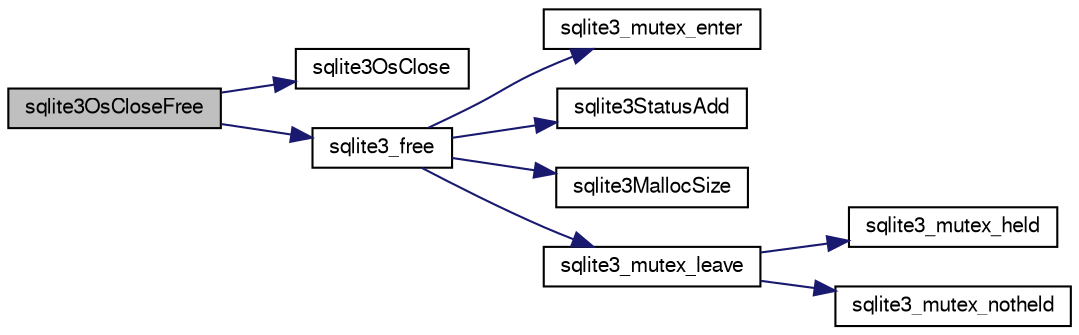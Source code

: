 digraph "sqlite3OsCloseFree"
{
  edge [fontname="FreeSans",fontsize="10",labelfontname="FreeSans",labelfontsize="10"];
  node [fontname="FreeSans",fontsize="10",shape=record];
  rankdir="LR";
  Node607029 [label="sqlite3OsCloseFree",height=0.2,width=0.4,color="black", fillcolor="grey75", style="filled", fontcolor="black"];
  Node607029 -> Node607030 [color="midnightblue",fontsize="10",style="solid",fontname="FreeSans"];
  Node607030 [label="sqlite3OsClose",height=0.2,width=0.4,color="black", fillcolor="white", style="filled",URL="$sqlite3_8c.html#aa5f0aeb27273a57c0523deaf48997533"];
  Node607029 -> Node607031 [color="midnightblue",fontsize="10",style="solid",fontname="FreeSans"];
  Node607031 [label="sqlite3_free",height=0.2,width=0.4,color="black", fillcolor="white", style="filled",URL="$sqlite3_8c.html#a6552349e36a8a691af5487999ab09519"];
  Node607031 -> Node607032 [color="midnightblue",fontsize="10",style="solid",fontname="FreeSans"];
  Node607032 [label="sqlite3_mutex_enter",height=0.2,width=0.4,color="black", fillcolor="white", style="filled",URL="$sqlite3_8c.html#a1c12cde690bd89f104de5cbad12a6bf5"];
  Node607031 -> Node607033 [color="midnightblue",fontsize="10",style="solid",fontname="FreeSans"];
  Node607033 [label="sqlite3StatusAdd",height=0.2,width=0.4,color="black", fillcolor="white", style="filled",URL="$sqlite3_8c.html#afa029f93586aeab4cc85360905dae9cd"];
  Node607031 -> Node607034 [color="midnightblue",fontsize="10",style="solid",fontname="FreeSans"];
  Node607034 [label="sqlite3MallocSize",height=0.2,width=0.4,color="black", fillcolor="white", style="filled",URL="$sqlite3_8c.html#acf5d2a5f35270bafb050bd2def576955"];
  Node607031 -> Node607035 [color="midnightblue",fontsize="10",style="solid",fontname="FreeSans"];
  Node607035 [label="sqlite3_mutex_leave",height=0.2,width=0.4,color="black", fillcolor="white", style="filled",URL="$sqlite3_8c.html#a5838d235601dbd3c1fa993555c6bcc93"];
  Node607035 -> Node607036 [color="midnightblue",fontsize="10",style="solid",fontname="FreeSans"];
  Node607036 [label="sqlite3_mutex_held",height=0.2,width=0.4,color="black", fillcolor="white", style="filled",URL="$sqlite3_8c.html#acf77da68932b6bc163c5e68547ecc3e7"];
  Node607035 -> Node607037 [color="midnightblue",fontsize="10",style="solid",fontname="FreeSans"];
  Node607037 [label="sqlite3_mutex_notheld",height=0.2,width=0.4,color="black", fillcolor="white", style="filled",URL="$sqlite3_8c.html#a83967c837c1c000d3b5adcfaa688f5dc"];
}
